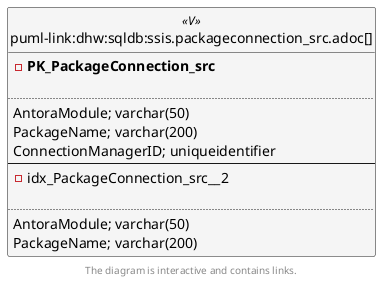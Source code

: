 @startuml
left to right direction
'top to bottom direction
hide circle
'avoide "." issues:
set namespaceSeparator none


skinparam class {
  BackgroundColor White
  BackgroundColor<<FN>> Yellow
  BackgroundColor<<FS>> Yellow
  BackgroundColor<<FT>> LightGray
  BackgroundColor<<IF>> Yellow
  BackgroundColor<<IS>> Yellow
  BackgroundColor<<P>> Aqua
  BackgroundColor<<PC>> Aqua
  BackgroundColor<<SN>> Yellow
  BackgroundColor<<SO>> SlateBlue
  BackgroundColor<<TF>> LightGray
  BackgroundColor<<TR>> Tomato
  BackgroundColor<<U>> White
  BackgroundColor<<V>> WhiteSmoke
  BackgroundColor<<X>> Aqua
  BackgroundColor<<external>> AliceBlue
}


entity "puml-link:dhw:sqldb:ssis.packageconnection_src.adoc[]" as ssis.PackageConnection_src << V >> {
- **PK_PackageConnection_src**

..
AntoraModule; varchar(50)
PackageName; varchar(200)
ConnectionManagerID; uniqueidentifier
--
- idx_PackageConnection_src__2

..
AntoraModule; varchar(50)
PackageName; varchar(200)
}

footer The diagram is interactive and contains links.
@enduml

